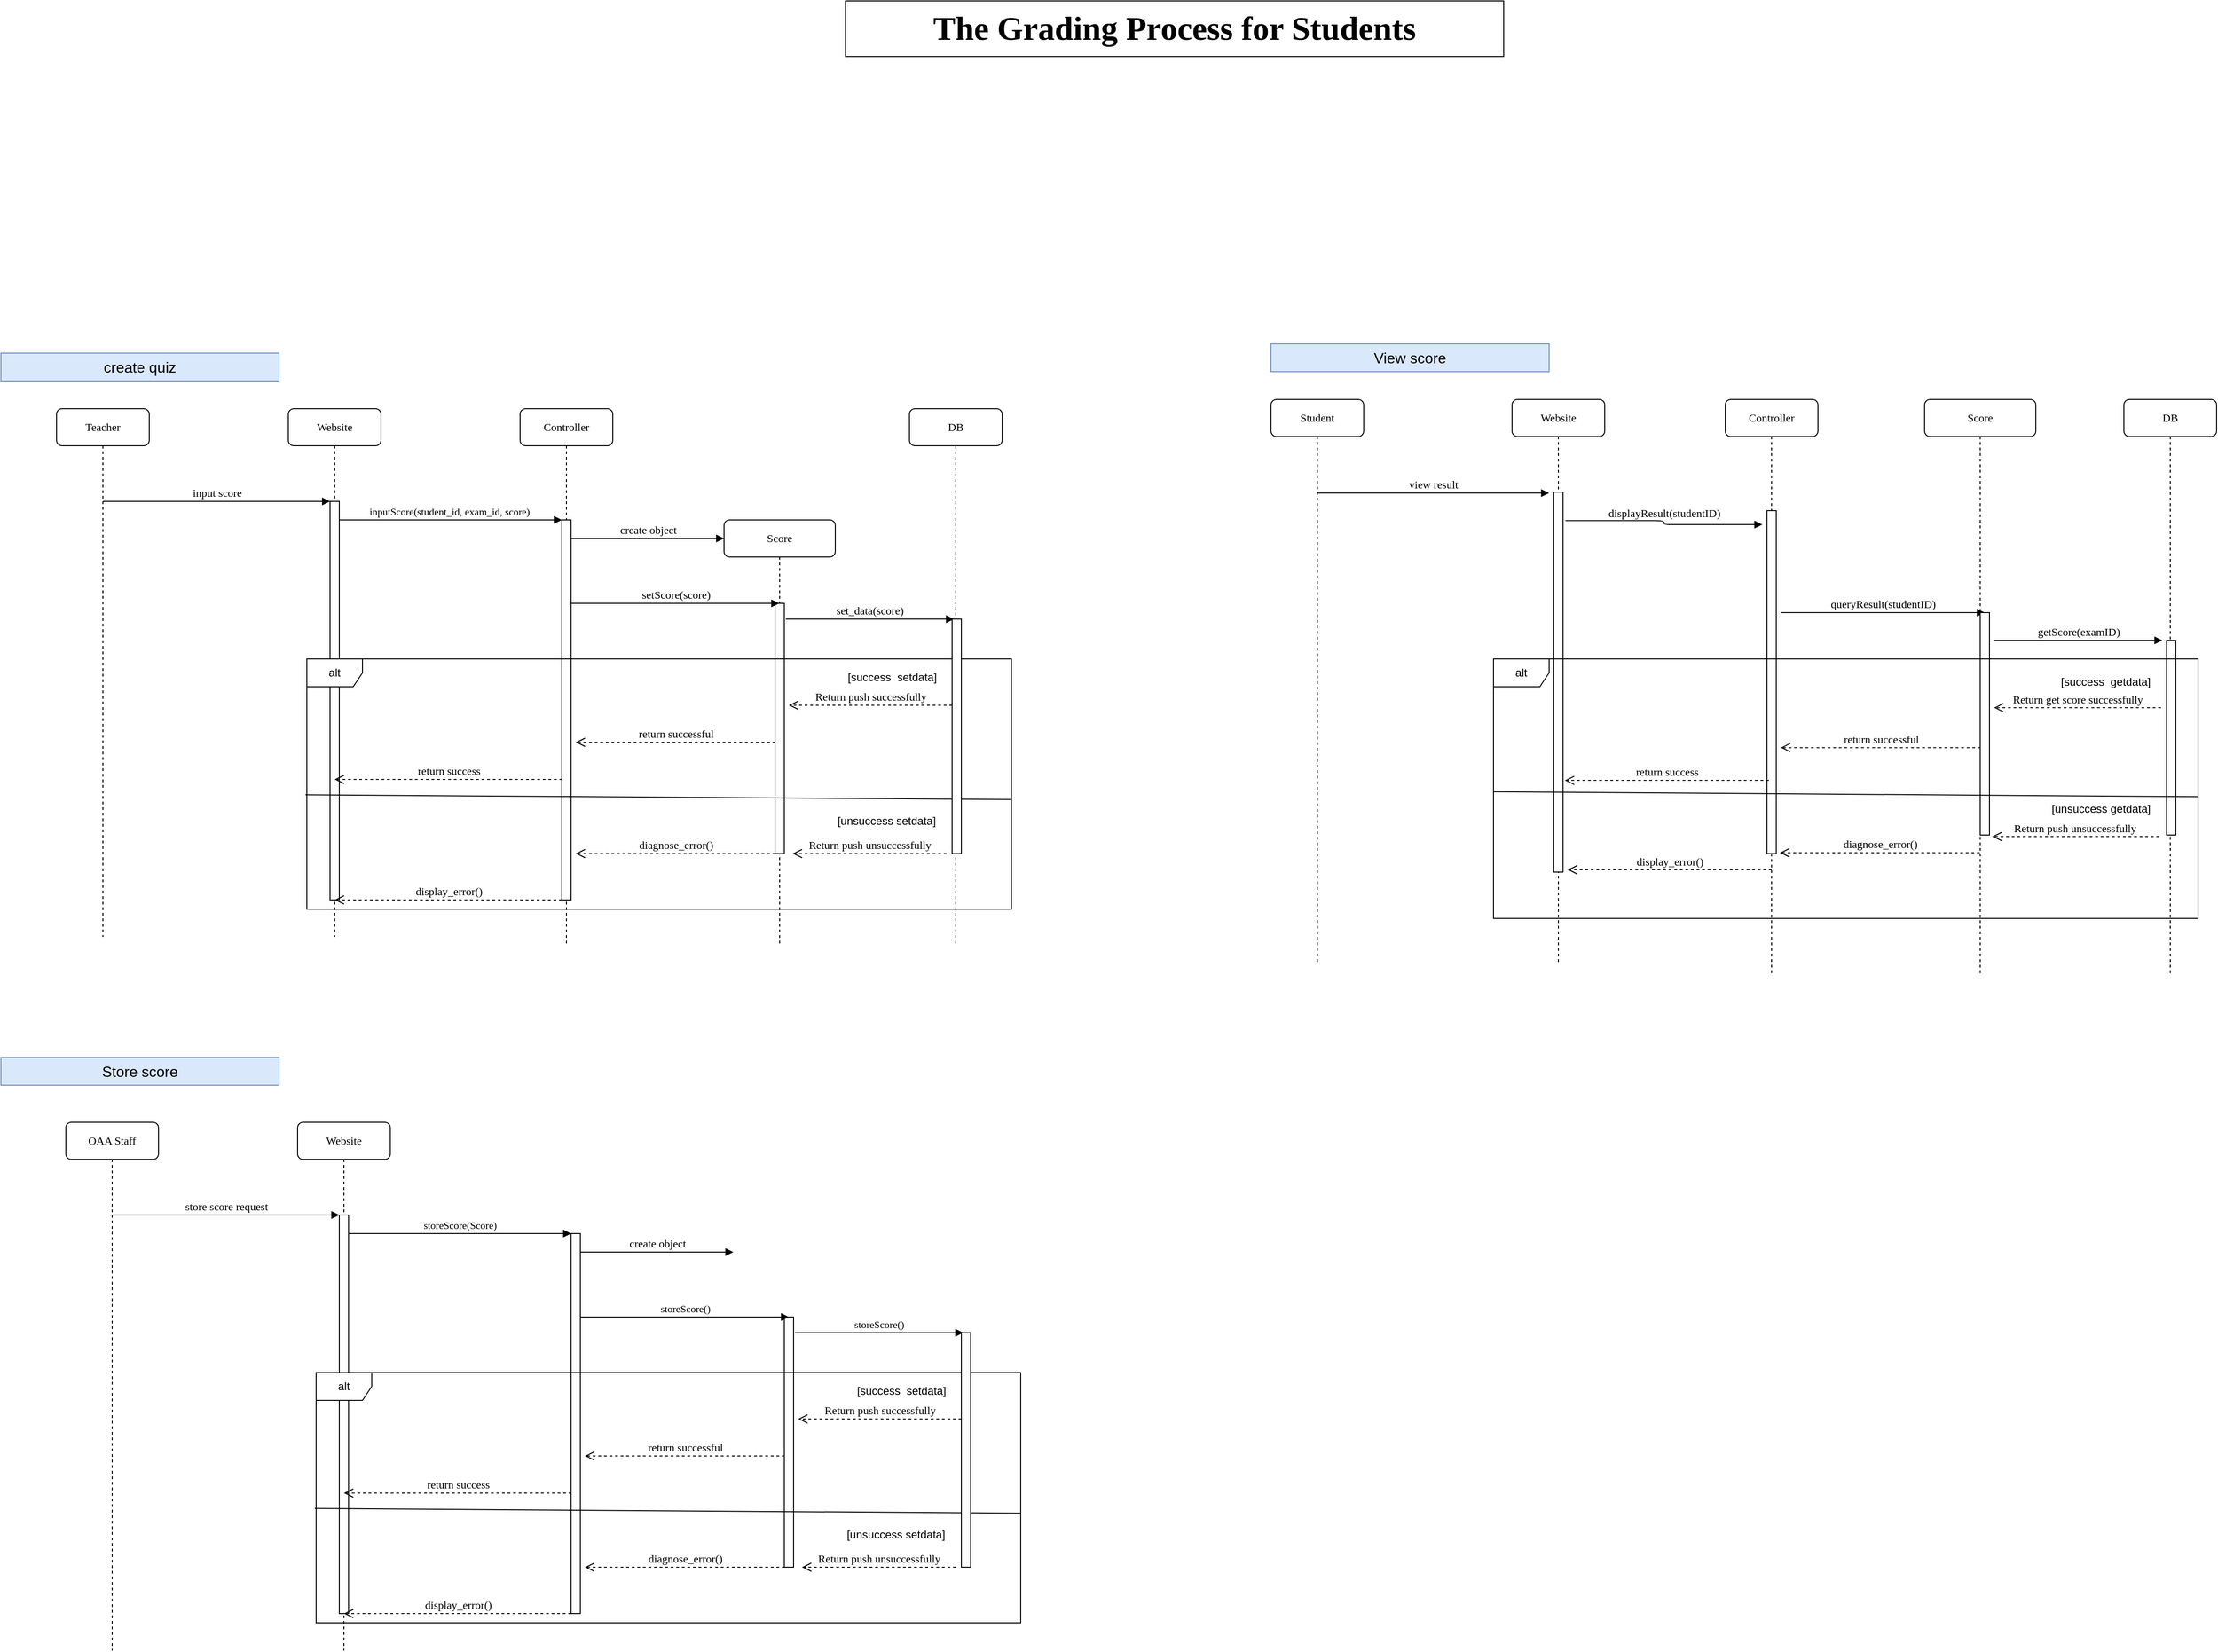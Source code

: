 <mxfile version="24.4.8" type="github">
  <diagram name="Page-1" id="cFuJ968W74X5cimxY6LZ">
    <mxGraphModel dx="2074" dy="-2" grid="1" gridSize="10" guides="1" tooltips="1" connect="1" arrows="1" fold="1" page="1" pageScale="1" pageWidth="850" pageHeight="1100" math="0" shadow="0">
      <root>
        <mxCell id="0" />
        <mxCell id="1" parent="0" />
        <mxCell id="91MKu9oW2MBivNmLfbsO-16" value="Website" style="shape=umlLifeline;perimeter=lifelinePerimeter;whiteSpace=wrap;html=1;container=1;collapsible=0;recursiveResize=0;outlineConnect=0;rounded=1;shadow=0;comic=0;labelBackgroundColor=none;strokeWidth=1;fontFamily=Verdana;fontSize=12;align=center;" vertex="1" parent="1">
          <mxGeometry x="350" y="2380" width="100" height="570" as="geometry" />
        </mxCell>
        <mxCell id="91MKu9oW2MBivNmLfbsO-17" value="" style="html=1;points=[];perimeter=orthogonalPerimeter;rounded=0;shadow=0;comic=0;labelBackgroundColor=none;strokeWidth=1;fontFamily=Verdana;fontSize=12;align=center;" vertex="1" parent="91MKu9oW2MBivNmLfbsO-16">
          <mxGeometry x="45" y="100" width="10" height="430" as="geometry" />
        </mxCell>
        <mxCell id="91MKu9oW2MBivNmLfbsO-18" value="Controller" style="shape=umlLifeline;perimeter=lifelinePerimeter;whiteSpace=wrap;html=1;container=1;collapsible=0;recursiveResize=0;outlineConnect=0;rounded=1;shadow=0;comic=0;labelBackgroundColor=none;strokeWidth=1;fontFamily=Verdana;fontSize=12;align=center;" vertex="1" parent="1">
          <mxGeometry x="600" y="2380" width="100" height="580" as="geometry" />
        </mxCell>
        <mxCell id="91MKu9oW2MBivNmLfbsO-19" value="" style="html=1;points=[];perimeter=orthogonalPerimeter;rounded=0;shadow=0;comic=0;labelBackgroundColor=none;strokeWidth=1;fontFamily=Verdana;fontSize=12;align=center;" vertex="1" parent="91MKu9oW2MBivNmLfbsO-18">
          <mxGeometry x="45" y="120" width="10" height="410" as="geometry" />
        </mxCell>
        <mxCell id="91MKu9oW2MBivNmLfbsO-20" value="Score" style="shape=umlLifeline;perimeter=lifelinePerimeter;whiteSpace=wrap;html=1;container=1;collapsible=0;recursiveResize=0;outlineConnect=0;rounded=1;shadow=0;comic=0;labelBackgroundColor=none;strokeWidth=1;fontFamily=Verdana;fontSize=12;align=center;" vertex="1" parent="1">
          <mxGeometry x="820" y="2500" width="120" height="460" as="geometry" />
        </mxCell>
        <mxCell id="91MKu9oW2MBivNmLfbsO-21" value="" style="html=1;points=[];perimeter=orthogonalPerimeter;rounded=0;shadow=0;comic=0;labelBackgroundColor=none;strokeWidth=1;fontFamily=Verdana;fontSize=12;align=center;" vertex="1" parent="91MKu9oW2MBivNmLfbsO-20">
          <mxGeometry x="55" y="90" width="10" height="270" as="geometry" />
        </mxCell>
        <mxCell id="91MKu9oW2MBivNmLfbsO-22" value="set_data(score)" style="html=1;verticalAlign=bottom;endArrow=block;labelBackgroundColor=none;fontFamily=Verdana;fontSize=12;edgeStyle=elbowEdgeStyle;elbow=vertical;exitX=0.852;exitY=0.001;exitDx=0;exitDy=0;exitPerimeter=0;" edge="1" parent="91MKu9oW2MBivNmLfbsO-20">
          <mxGeometry relative="1" as="geometry">
            <mxPoint x="66.52" y="107.06" as="sourcePoint" />
            <Array as="points" />
            <mxPoint x="248" y="107.251" as="targetPoint" />
          </mxGeometry>
        </mxCell>
        <mxCell id="91MKu9oW2MBivNmLfbsO-23" value="" style="group" connectable="0" vertex="1" parent="91MKu9oW2MBivNmLfbsO-20">
          <mxGeometry x="-450" y="150" width="760" height="270" as="geometry" />
        </mxCell>
        <mxCell id="91MKu9oW2MBivNmLfbsO-24" value="alt" style="shape=umlFrame;whiteSpace=wrap;html=1;pointerEvents=0;" vertex="1" parent="91MKu9oW2MBivNmLfbsO-23">
          <mxGeometry width="760.0" height="270.0" as="geometry" />
        </mxCell>
        <mxCell id="91MKu9oW2MBivNmLfbsO-25" value="[unsuccess setdata]" style="text;html=1;align=center;verticalAlign=middle;resizable=0;points=[];autosize=1;strokeColor=none;fillColor=none;" vertex="1" parent="91MKu9oW2MBivNmLfbsO-23">
          <mxGeometry x="560.004" y="160" width="130" height="30" as="geometry" />
        </mxCell>
        <mxCell id="91MKu9oW2MBivNmLfbsO-26" value="Return push unsuccessfully" style="html=1;verticalAlign=bottom;endArrow=open;dashed=1;endSize=8;labelBackgroundColor=none;fontFamily=Verdana;fontSize=12;edgeStyle=elbowEdgeStyle;elbow=vertical;" edge="1" parent="91MKu9oW2MBivNmLfbsO-23">
          <mxGeometry x="0.004" relative="1" as="geometry">
            <mxPoint x="524.04" y="210" as="targetPoint" />
            <Array as="points">
              <mxPoint x="563.337" y="210.0" />
            </Array>
            <mxPoint x="690.004" y="210.0" as="sourcePoint" />
            <mxPoint as="offset" />
          </mxGeometry>
        </mxCell>
        <mxCell id="91MKu9oW2MBivNmLfbsO-27" value="return successful" style="html=1;verticalAlign=bottom;endArrow=open;dashed=1;endSize=8;labelBackgroundColor=none;fontFamily=Verdana;fontSize=12;edgeStyle=elbowEdgeStyle;elbow=vertical;exitX=0.5;exitY=0.65;exitDx=0;exitDy=0;exitPerimeter=0;" edge="1" parent="91MKu9oW2MBivNmLfbsO-23">
          <mxGeometry relative="1" as="geometry">
            <mxPoint x="290" y="90" as="targetPoint" />
            <Array as="points">
              <mxPoint x="297.545" y="90" />
              <mxPoint x="340.564" y="90" />
            </Array>
            <mxPoint x="505.469" y="90" as="sourcePoint" />
          </mxGeometry>
        </mxCell>
        <mxCell id="91MKu9oW2MBivNmLfbsO-28" value="diagnose_error()" style="html=1;verticalAlign=bottom;endArrow=open;dashed=1;endSize=8;labelBackgroundColor=none;fontFamily=Verdana;fontSize=12;edgeStyle=elbowEdgeStyle;elbow=vertical;exitX=0.5;exitY=0.65;exitDx=0;exitDy=0;exitPerimeter=0;" edge="1" parent="91MKu9oW2MBivNmLfbsO-23">
          <mxGeometry relative="1" as="geometry">
            <mxPoint x="290" y="210" as="targetPoint" />
            <Array as="points">
              <mxPoint x="297.545" y="210" />
              <mxPoint x="340.564" y="210" />
            </Array>
            <mxPoint x="505.469" y="210" as="sourcePoint" />
          </mxGeometry>
        </mxCell>
        <mxCell id="91MKu9oW2MBivNmLfbsO-29" value="" style="endArrow=none;html=1;rounded=0;exitX=-0.002;exitY=0.543;exitDx=0;exitDy=0;exitPerimeter=0;entryX=1;entryY=0.562;entryDx=0;entryDy=0;entryPerimeter=0;" edge="1" parent="91MKu9oW2MBivNmLfbsO-23" source="91MKu9oW2MBivNmLfbsO-24" target="91MKu9oW2MBivNmLfbsO-24">
          <mxGeometry width="50" height="50" relative="1" as="geometry">
            <mxPoint x="230" y="90" as="sourcePoint" />
            <mxPoint x="280" y="40" as="targetPoint" />
          </mxGeometry>
        </mxCell>
        <mxCell id="91MKu9oW2MBivNmLfbsO-30" value="DB" style="shape=umlLifeline;perimeter=lifelinePerimeter;whiteSpace=wrap;html=1;container=1;collapsible=0;recursiveResize=0;outlineConnect=0;rounded=1;shadow=0;comic=0;labelBackgroundColor=none;strokeWidth=1;fontFamily=Verdana;fontSize=12;align=center;" vertex="1" parent="1">
          <mxGeometry x="1020" y="2380" width="100" height="580" as="geometry" />
        </mxCell>
        <mxCell id="91MKu9oW2MBivNmLfbsO-31" value="" style="html=1;points=[];perimeter=orthogonalPerimeter;rounded=0;shadow=0;comic=0;labelBackgroundColor=none;strokeWidth=1;fontFamily=Verdana;fontSize=12;align=center;" vertex="1" parent="91MKu9oW2MBivNmLfbsO-30">
          <mxGeometry x="46" y="227" width="10" height="253" as="geometry" />
        </mxCell>
        <mxCell id="91MKu9oW2MBivNmLfbsO-32" value="[success&amp;nbsp; setdata]" style="text;html=1;align=center;verticalAlign=middle;resizable=0;points=[];autosize=1;strokeColor=none;fillColor=none;" vertex="1" parent="91MKu9oW2MBivNmLfbsO-30">
          <mxGeometry x="-79.005" y="275" width="120" height="30" as="geometry" />
        </mxCell>
        <mxCell id="91MKu9oW2MBivNmLfbsO-33" value="Return push successfully" style="html=1;verticalAlign=bottom;endArrow=open;dashed=1;endSize=8;labelBackgroundColor=none;fontFamily=Verdana;fontSize=12;edgeStyle=elbowEdgeStyle;elbow=vertical;" edge="1" parent="91MKu9oW2MBivNmLfbsO-30">
          <mxGeometry x="0.004" relative="1" as="geometry">
            <mxPoint x="-130" y="320" as="targetPoint" />
            <Array as="points">
              <mxPoint x="-80.665" y="320" />
            </Array>
            <mxPoint x="46.002" y="320" as="sourcePoint" />
            <mxPoint as="offset" />
          </mxGeometry>
        </mxCell>
        <mxCell id="91MKu9oW2MBivNmLfbsO-34" value="Teacher" style="shape=umlLifeline;perimeter=lifelinePerimeter;whiteSpace=wrap;html=1;container=1;collapsible=0;recursiveResize=0;outlineConnect=0;rounded=1;shadow=0;comic=0;labelBackgroundColor=none;strokeWidth=1;fontFamily=Verdana;fontSize=12;align=center;" vertex="1" parent="1">
          <mxGeometry x="100" y="2380" width="100" height="570" as="geometry" />
        </mxCell>
        <mxCell id="91MKu9oW2MBivNmLfbsO-35" value="create object" style="html=1;verticalAlign=bottom;endArrow=block;labelBackgroundColor=none;fontFamily=Verdana;fontSize=12;edgeStyle=elbowEdgeStyle;elbow=vertical;" edge="1" parent="1" source="91MKu9oW2MBivNmLfbsO-19">
          <mxGeometry relative="1" as="geometry">
            <mxPoint x="710" y="2520" as="sourcePoint" />
            <Array as="points">
              <mxPoint x="660" y="2520" />
            </Array>
            <mxPoint x="820" y="2520" as="targetPoint" />
            <mxPoint as="offset" />
          </mxGeometry>
        </mxCell>
        <mxCell id="91MKu9oW2MBivNmLfbsO-36" value="input score" style="html=1;verticalAlign=bottom;endArrow=block;entryX=0;entryY=0;labelBackgroundColor=none;fontFamily=Verdana;fontSize=12;edgeStyle=elbowEdgeStyle;elbow=vertical;" edge="1" parent="1" source="91MKu9oW2MBivNmLfbsO-34" target="91MKu9oW2MBivNmLfbsO-17">
          <mxGeometry x="0.002" relative="1" as="geometry">
            <mxPoint x="155" y="2480.059" as="sourcePoint" />
            <mxPoint as="offset" />
          </mxGeometry>
        </mxCell>
        <mxCell id="91MKu9oW2MBivNmLfbsO-37" value="&lt;font style=&quot;font-size: 11px;&quot;&gt;inputScore(student_id, exam_id, score)&amp;nbsp;&lt;/font&gt;" style="html=1;verticalAlign=bottom;endArrow=block;entryX=0;entryY=0;labelBackgroundColor=none;fontFamily=Verdana;fontSize=12;edgeStyle=elbowEdgeStyle;elbow=vertical;" edge="1" parent="1" source="91MKu9oW2MBivNmLfbsO-17" target="91MKu9oW2MBivNmLfbsO-19">
          <mxGeometry relative="1" as="geometry">
            <mxPoint x="540" y="2500" as="sourcePoint" />
          </mxGeometry>
        </mxCell>
        <mxCell id="91MKu9oW2MBivNmLfbsO-38" value="setScore(score)" style="html=1;verticalAlign=bottom;endArrow=block;labelBackgroundColor=none;fontFamily=Verdana;fontSize=12;edgeStyle=elbowEdgeStyle;elbow=vertical;" edge="1" parent="1" target="91MKu9oW2MBivNmLfbsO-20">
          <mxGeometry relative="1" as="geometry">
            <mxPoint x="655" y="2590" as="sourcePoint" />
            <Array as="points">
              <mxPoint x="660" y="2590" />
            </Array>
            <mxPoint x="820" y="2590" as="targetPoint" />
            <mxPoint as="offset" />
          </mxGeometry>
        </mxCell>
        <mxCell id="91MKu9oW2MBivNmLfbsO-39" value="return success" style="html=1;verticalAlign=bottom;endArrow=open;dashed=1;endSize=8;labelBackgroundColor=none;fontFamily=Verdana;fontSize=12;edgeStyle=elbowEdgeStyle;elbow=vertical;" edge="1" parent="1">
          <mxGeometry relative="1" as="geometry">
            <mxPoint x="400" y="2780" as="targetPoint" />
            <Array as="points">
              <mxPoint x="530.5" y="2780" />
              <mxPoint x="560.5" y="2780" />
            </Array>
            <mxPoint x="645.5" y="2780" as="sourcePoint" />
          </mxGeometry>
        </mxCell>
        <mxCell id="91MKu9oW2MBivNmLfbsO-40" value="display_error()" style="html=1;verticalAlign=bottom;endArrow=open;dashed=1;endSize=8;labelBackgroundColor=none;fontFamily=Verdana;fontSize=12;edgeStyle=elbowEdgeStyle;elbow=vertical;exitX=0.5;exitY=0.65;exitDx=0;exitDy=0;exitPerimeter=0;" edge="1" parent="1" target="91MKu9oW2MBivNmLfbsO-16">
          <mxGeometry relative="1" as="geometry">
            <mxPoint x="425" y="2910" as="targetPoint" />
            <Array as="points">
              <mxPoint x="500" y="2910" />
              <mxPoint x="530" y="2910" />
            </Array>
            <mxPoint x="645" y="2910" as="sourcePoint" />
          </mxGeometry>
        </mxCell>
        <mxCell id="91MKu9oW2MBivNmLfbsO-41" value="Controller" style="shape=umlLifeline;perimeter=lifelinePerimeter;whiteSpace=wrap;html=1;container=1;collapsible=0;recursiveResize=0;outlineConnect=0;rounded=1;shadow=0;comic=0;labelBackgroundColor=none;strokeWidth=1;fontFamily=Verdana;fontSize=12;align=center;" vertex="1" parent="1">
          <mxGeometry x="1900" y="2370" width="100" height="620" as="geometry" />
        </mxCell>
        <mxCell id="91MKu9oW2MBivNmLfbsO-42" value="" style="html=1;points=[];perimeter=orthogonalPerimeter;rounded=0;shadow=0;comic=0;labelBackgroundColor=none;strokeWidth=1;fontFamily=Verdana;fontSize=12;align=center;" vertex="1" parent="91MKu9oW2MBivNmLfbsO-41">
          <mxGeometry x="45" y="120" width="10" height="370" as="geometry" />
        </mxCell>
        <mxCell id="91MKu9oW2MBivNmLfbsO-43" value="Student" style="shape=umlLifeline;perimeter=lifelinePerimeter;whiteSpace=wrap;html=1;container=1;collapsible=0;recursiveResize=0;outlineConnect=0;rounded=1;shadow=0;comic=0;labelBackgroundColor=none;strokeWidth=1;fontFamily=Verdana;fontSize=12;align=center;" vertex="1" parent="1">
          <mxGeometry x="1410" y="2370" width="100" height="610" as="geometry" />
        </mxCell>
        <mxCell id="91MKu9oW2MBivNmLfbsO-44" value="displayResult(studentID)" style="html=1;verticalAlign=bottom;endArrow=block;labelBackgroundColor=none;fontFamily=Verdana;fontSize=12;edgeStyle=elbowEdgeStyle;elbow=horizontal;exitX=1.259;exitY=0.075;exitDx=0;exitDy=0;exitPerimeter=0;" edge="1" parent="1" source="91MKu9oW2MBivNmLfbsO-50">
          <mxGeometry x="-0.002" relative="1" as="geometry">
            <mxPoint x="1700" y="2490.46" as="sourcePoint" />
            <mxPoint x="1940" y="2505" as="targetPoint" />
            <mxPoint as="offset" />
          </mxGeometry>
        </mxCell>
        <mxCell id="91MKu9oW2MBivNmLfbsO-45" value="queryResult(studentID)" style="html=1;verticalAlign=bottom;endArrow=block;entryX=0;entryY=0;labelBackgroundColor=none;fontFamily=Verdana;fontSize=12;edgeStyle=elbowEdgeStyle;elbow=vertical;" edge="1" parent="1">
          <mxGeometry x="-0.003" relative="1" as="geometry">
            <mxPoint x="1960" y="2600" as="sourcePoint" />
            <mxPoint x="2180" y="2600" as="targetPoint" />
            <mxPoint as="offset" />
          </mxGeometry>
        </mxCell>
        <mxCell id="91MKu9oW2MBivNmLfbsO-46" value="view result" style="html=1;verticalAlign=bottom;endArrow=block;labelBackgroundColor=none;fontFamily=Verdana;fontSize=12;edgeStyle=elbowEdgeStyle;elbow=vertical;entryX=-0.008;entryY=0.059;entryDx=0;entryDy=0;entryPerimeter=0;" edge="1" parent="1">
          <mxGeometry x="0.002" relative="1" as="geometry">
            <mxPoint x="1459.667" y="2471" as="sourcePoint" />
            <mxPoint as="offset" />
            <mxPoint x="1709.92" y="2470.47" as="targetPoint" />
            <Array as="points">
              <mxPoint x="1680" y="2471" />
            </Array>
          </mxGeometry>
        </mxCell>
        <mxCell id="91MKu9oW2MBivNmLfbsO-47" value="DB" style="shape=umlLifeline;perimeter=lifelinePerimeter;whiteSpace=wrap;html=1;container=1;collapsible=0;recursiveResize=0;outlineConnect=0;rounded=1;shadow=0;comic=0;labelBackgroundColor=none;strokeWidth=1;fontFamily=Verdana;fontSize=12;align=center;" vertex="1" parent="1">
          <mxGeometry x="2330" y="2370" width="100" height="620" as="geometry" />
        </mxCell>
        <mxCell id="91MKu9oW2MBivNmLfbsO-48" value="" style="html=1;points=[];perimeter=orthogonalPerimeter;rounded=0;shadow=0;comic=0;labelBackgroundColor=none;strokeWidth=1;fontFamily=Verdana;fontSize=12;align=center;" vertex="1" parent="91MKu9oW2MBivNmLfbsO-47">
          <mxGeometry x="46" y="260" width="10" height="210" as="geometry" />
        </mxCell>
        <mxCell id="91MKu9oW2MBivNmLfbsO-49" value="Website" style="shape=umlLifeline;perimeter=lifelinePerimeter;whiteSpace=wrap;html=1;container=1;collapsible=0;recursiveResize=0;outlineConnect=0;rounded=1;shadow=0;comic=0;labelBackgroundColor=none;strokeWidth=1;fontFamily=Verdana;fontSize=12;align=center;" vertex="1" parent="1">
          <mxGeometry x="1670" y="2370" width="100" height="610" as="geometry" />
        </mxCell>
        <mxCell id="91MKu9oW2MBivNmLfbsO-50" value="" style="html=1;points=[];perimeter=orthogonalPerimeter;rounded=0;shadow=0;comic=0;labelBackgroundColor=none;strokeWidth=1;fontFamily=Verdana;fontSize=12;align=center;" vertex="1" parent="91MKu9oW2MBivNmLfbsO-49">
          <mxGeometry x="45" y="100" width="10" height="410" as="geometry" />
        </mxCell>
        <mxCell id="91MKu9oW2MBivNmLfbsO-51" value="Score" style="shape=umlLifeline;perimeter=lifelinePerimeter;whiteSpace=wrap;html=1;container=1;collapsible=0;recursiveResize=0;outlineConnect=0;rounded=1;shadow=0;comic=0;labelBackgroundColor=none;strokeWidth=1;fontFamily=Verdana;fontSize=12;align=center;" vertex="1" parent="1">
          <mxGeometry x="2115" y="2370" width="120" height="620" as="geometry" />
        </mxCell>
        <mxCell id="91MKu9oW2MBivNmLfbsO-52" value="" style="html=1;points=[];perimeter=orthogonalPerimeter;rounded=0;shadow=0;comic=0;labelBackgroundColor=none;strokeWidth=1;fontFamily=Verdana;fontSize=12;align=center;" vertex="1" parent="91MKu9oW2MBivNmLfbsO-51">
          <mxGeometry x="60" y="230" width="10" height="240" as="geometry" />
        </mxCell>
        <mxCell id="91MKu9oW2MBivNmLfbsO-53" value="getScore(examID)" style="html=1;verticalAlign=bottom;endArrow=block;labelBackgroundColor=none;fontFamily=Verdana;fontSize=12;edgeStyle=elbowEdgeStyle;elbow=vertical;exitX=0.852;exitY=0.001;exitDx=0;exitDy=0;exitPerimeter=0;" edge="1" parent="1">
          <mxGeometry x="-0.003" relative="1" as="geometry">
            <mxPoint x="2190.0" y="2630" as="sourcePoint" />
            <Array as="points" />
            <mxPoint x="2371.48" y="2630.191" as="targetPoint" />
            <mxPoint as="offset" />
          </mxGeometry>
        </mxCell>
        <mxCell id="91MKu9oW2MBivNmLfbsO-54" value="" style="group" connectable="0" vertex="1" parent="1">
          <mxGeometry x="1650" y="2650" width="760" height="280" as="geometry" />
        </mxCell>
        <mxCell id="91MKu9oW2MBivNmLfbsO-55" value="alt" style="shape=umlFrame;whiteSpace=wrap;html=1;pointerEvents=0;" vertex="1" parent="91MKu9oW2MBivNmLfbsO-54">
          <mxGeometry width="760.0" height="280.0" as="geometry" />
        </mxCell>
        <mxCell id="91MKu9oW2MBivNmLfbsO-56" value="[unsuccess getdata]" style="text;html=1;align=center;verticalAlign=middle;resizable=0;points=[];autosize=1;strokeColor=none;fillColor=none;" vertex="1" parent="91MKu9oW2MBivNmLfbsO-54">
          <mxGeometry x="589.994" y="147.0" width="130" height="30" as="geometry" />
        </mxCell>
        <mxCell id="91MKu9oW2MBivNmLfbsO-57" value="Return push unsuccessfully" style="html=1;verticalAlign=bottom;endArrow=open;dashed=1;endSize=8;labelBackgroundColor=none;fontFamily=Verdana;fontSize=12;edgeStyle=elbowEdgeStyle;elbow=vertical;" edge="1" parent="91MKu9oW2MBivNmLfbsO-54">
          <mxGeometry x="0.004" relative="1" as="geometry">
            <mxPoint x="538" y="191.625" as="targetPoint" />
            <Array as="points">
              <mxPoint x="591.327" y="191.624" />
            </Array>
            <mxPoint x="717.994" y="191.624" as="sourcePoint" />
            <mxPoint as="offset" />
          </mxGeometry>
        </mxCell>
        <mxCell id="91MKu9oW2MBivNmLfbsO-58" value="return successful" style="html=1;verticalAlign=bottom;endArrow=open;dashed=1;endSize=8;labelBackgroundColor=none;fontFamily=Verdana;fontSize=12;edgeStyle=elbowEdgeStyle;elbow=vertical;exitX=0.5;exitY=0.65;exitDx=0;exitDy=0;exitPerimeter=0;" edge="1" parent="91MKu9oW2MBivNmLfbsO-54">
          <mxGeometry relative="1" as="geometry">
            <mxPoint x="310" y="95.699" as="targetPoint" />
            <Array as="points">
              <mxPoint x="317.545" y="95.699" />
              <mxPoint x="360.564" y="95.699" />
            </Array>
            <mxPoint x="525.469" y="95.699" as="sourcePoint" />
          </mxGeometry>
        </mxCell>
        <mxCell id="91MKu9oW2MBivNmLfbsO-59" value="diagnose_error()" style="html=1;verticalAlign=bottom;endArrow=open;dashed=1;endSize=8;labelBackgroundColor=none;fontFamily=Verdana;fontSize=12;edgeStyle=elbowEdgeStyle;elbow=vertical;exitX=0.5;exitY=0.65;exitDx=0;exitDy=0;exitPerimeter=0;" edge="1" parent="91MKu9oW2MBivNmLfbsO-54">
          <mxGeometry relative="1" as="geometry">
            <mxPoint x="309" y="209.124" as="targetPoint" />
            <Array as="points">
              <mxPoint x="316.545" y="209.124" />
              <mxPoint x="359.564" y="209.124" />
            </Array>
            <mxPoint x="524.469" y="209.124" as="sourcePoint" />
          </mxGeometry>
        </mxCell>
        <mxCell id="91MKu9oW2MBivNmLfbsO-60" value="[success&amp;nbsp; getdata]" style="text;html=1;align=center;verticalAlign=middle;resizable=0;points=[];autosize=1;strokeColor=none;fillColor=none;" vertex="1" parent="91MKu9oW2MBivNmLfbsO-54">
          <mxGeometry x="599.995" y="10.37" width="120" height="30" as="geometry" />
        </mxCell>
        <mxCell id="91MKu9oW2MBivNmLfbsO-61" value="Return get score successfully" style="html=1;verticalAlign=bottom;endArrow=open;dashed=1;endSize=8;labelBackgroundColor=none;fontFamily=Verdana;fontSize=12;edgeStyle=elbowEdgeStyle;elbow=vertical;" edge="1" parent="91MKu9oW2MBivNmLfbsO-54">
          <mxGeometry x="0.004" relative="1" as="geometry">
            <mxPoint x="540" y="52.5" as="targetPoint" />
            <Array as="points">
              <mxPoint x="635" y="52.597" />
            </Array>
            <mxPoint x="720" y="52.597" as="sourcePoint" />
            <mxPoint as="offset" />
          </mxGeometry>
        </mxCell>
        <mxCell id="91MKu9oW2MBivNmLfbsO-62" value="return success" style="html=1;verticalAlign=bottom;endArrow=open;dashed=1;endSize=8;labelBackgroundColor=none;fontFamily=Verdana;fontSize=12;edgeStyle=elbowEdgeStyle;elbow=horizontal;" edge="1" parent="91MKu9oW2MBivNmLfbsO-54">
          <mxGeometry relative="1" as="geometry">
            <mxPoint x="77" y="131.056" as="targetPoint" />
            <Array as="points">
              <mxPoint x="182" y="131.056" />
              <mxPoint x="212" y="131.056" />
            </Array>
            <mxPoint x="297" y="131.056" as="sourcePoint" />
          </mxGeometry>
        </mxCell>
        <mxCell id="91MKu9oW2MBivNmLfbsO-63" value="display_error()" style="html=1;verticalAlign=bottom;endArrow=open;dashed=1;endSize=8;labelBackgroundColor=none;fontFamily=Verdana;fontSize=12;edgeStyle=elbowEdgeStyle;elbow=vertical;" edge="1" parent="91MKu9oW2MBivNmLfbsO-54">
          <mxGeometry relative="1" as="geometry">
            <mxPoint x="80" y="227.5" as="targetPoint" />
            <Array as="points">
              <mxPoint x="170" y="227.5" />
              <mxPoint x="200" y="227.5" />
            </Array>
            <mxPoint x="300" y="227.5" as="sourcePoint" />
          </mxGeometry>
        </mxCell>
        <mxCell id="91MKu9oW2MBivNmLfbsO-64" value="" style="endArrow=none;html=1;rounded=0;exitX=0;exitY=0.512;exitDx=0;exitDy=0;exitPerimeter=0;entryX=1;entryY=0.531;entryDx=0;entryDy=0;entryPerimeter=0;" edge="1" parent="91MKu9oW2MBivNmLfbsO-54" source="91MKu9oW2MBivNmLfbsO-55" target="91MKu9oW2MBivNmLfbsO-55">
          <mxGeometry width="50" height="50" relative="1" as="geometry">
            <mxPoint y="122.5" as="sourcePoint" />
            <mxPoint x="760" y="157.5" as="targetPoint" />
          </mxGeometry>
        </mxCell>
        <mxCell id="91MKu9oW2MBivNmLfbsO-65" value="&lt;span style=&quot;font-size: 16px;&quot;&gt;create quiz&lt;/span&gt;" style="text;html=1;align=center;verticalAlign=middle;whiteSpace=wrap;rounded=0;fillColor=#dae8fc;strokeColor=#6c8ebf;" vertex="1" parent="1">
          <mxGeometry x="40" y="2320" width="300" height="30" as="geometry" />
        </mxCell>
        <mxCell id="91MKu9oW2MBivNmLfbsO-66" value="&lt;span style=&quot;font-size: 16px;&quot;&gt;View score&lt;/span&gt;" style="text;html=1;align=center;verticalAlign=middle;whiteSpace=wrap;rounded=0;fillColor=#dae8fc;strokeColor=#6c8ebf;" vertex="1" parent="1">
          <mxGeometry x="1410" y="2310" width="300" height="30" as="geometry" />
        </mxCell>
        <mxCell id="91MKu9oW2MBivNmLfbsO-67" value="&lt;span style=&quot;font-size: 16px;&quot;&gt;Store score&lt;/span&gt;" style="text;html=1;align=center;verticalAlign=middle;whiteSpace=wrap;rounded=0;fillColor=#dae8fc;strokeColor=#6c8ebf;" vertex="1" parent="1">
          <mxGeometry x="40" y="3080" width="300" height="30" as="geometry" />
        </mxCell>
        <mxCell id="91MKu9oW2MBivNmLfbsO-68" value="Website" style="shape=umlLifeline;perimeter=lifelinePerimeter;whiteSpace=wrap;html=1;container=1;collapsible=0;recursiveResize=0;outlineConnect=0;rounded=1;shadow=0;comic=0;labelBackgroundColor=none;strokeWidth=1;fontFamily=Verdana;fontSize=12;align=center;" vertex="1" parent="1">
          <mxGeometry x="360" y="3150" width="100" height="570" as="geometry" />
        </mxCell>
        <mxCell id="91MKu9oW2MBivNmLfbsO-69" value="" style="html=1;points=[];perimeter=orthogonalPerimeter;rounded=0;shadow=0;comic=0;labelBackgroundColor=none;strokeWidth=1;fontFamily=Verdana;fontSize=12;align=center;" vertex="1" parent="91MKu9oW2MBivNmLfbsO-68">
          <mxGeometry x="45" y="100" width="10" height="430" as="geometry" />
        </mxCell>
        <mxCell id="91MKu9oW2MBivNmLfbsO-70" value="" style="html=1;points=[];perimeter=orthogonalPerimeter;rounded=0;shadow=0;comic=0;labelBackgroundColor=none;strokeWidth=1;fontFamily=Verdana;fontSize=12;align=center;" vertex="1" parent="1">
          <mxGeometry x="655" y="3270" width="10" height="410" as="geometry" />
        </mxCell>
        <mxCell id="91MKu9oW2MBivNmLfbsO-71" value="" style="html=1;points=[];perimeter=orthogonalPerimeter;rounded=0;shadow=0;comic=0;labelBackgroundColor=none;strokeWidth=1;fontFamily=Verdana;fontSize=12;align=center;" vertex="1" parent="1">
          <mxGeometry x="885" y="3360" width="10" height="270" as="geometry" />
        </mxCell>
        <mxCell id="91MKu9oW2MBivNmLfbsO-72" value="&lt;span style=&quot;font-size: 11px;&quot;&gt;storeScore()&lt;/span&gt;" style="html=1;verticalAlign=bottom;endArrow=block;labelBackgroundColor=none;fontFamily=Verdana;fontSize=12;edgeStyle=elbowEdgeStyle;elbow=vertical;exitX=0.852;exitY=0.001;exitDx=0;exitDy=0;exitPerimeter=0;" edge="1" parent="1">
          <mxGeometry relative="1" as="geometry">
            <mxPoint x="896.52" y="3377.06" as="sourcePoint" />
            <Array as="points" />
            <mxPoint x="1078" y="3377.251" as="targetPoint" />
          </mxGeometry>
        </mxCell>
        <mxCell id="91MKu9oW2MBivNmLfbsO-73" value="" style="group" connectable="0" vertex="1" parent="1">
          <mxGeometry x="380" y="3420" width="760" height="270" as="geometry" />
        </mxCell>
        <mxCell id="91MKu9oW2MBivNmLfbsO-74" value="alt" style="shape=umlFrame;whiteSpace=wrap;html=1;pointerEvents=0;" vertex="1" parent="91MKu9oW2MBivNmLfbsO-73">
          <mxGeometry width="760.0" height="270.0" as="geometry" />
        </mxCell>
        <mxCell id="91MKu9oW2MBivNmLfbsO-75" value="[unsuccess setdata]" style="text;html=1;align=center;verticalAlign=middle;resizable=0;points=[];autosize=1;strokeColor=none;fillColor=none;" vertex="1" parent="91MKu9oW2MBivNmLfbsO-73">
          <mxGeometry x="560.004" y="160" width="130" height="30" as="geometry" />
        </mxCell>
        <mxCell id="91MKu9oW2MBivNmLfbsO-76" value="Return push unsuccessfully" style="html=1;verticalAlign=bottom;endArrow=open;dashed=1;endSize=8;labelBackgroundColor=none;fontFamily=Verdana;fontSize=12;edgeStyle=elbowEdgeStyle;elbow=vertical;" edge="1" parent="91MKu9oW2MBivNmLfbsO-73">
          <mxGeometry x="0.004" relative="1" as="geometry">
            <mxPoint x="524.04" y="210" as="targetPoint" />
            <Array as="points">
              <mxPoint x="563.337" y="210.0" />
            </Array>
            <mxPoint x="690.004" y="210.0" as="sourcePoint" />
            <mxPoint as="offset" />
          </mxGeometry>
        </mxCell>
        <mxCell id="91MKu9oW2MBivNmLfbsO-77" value="return successful" style="html=1;verticalAlign=bottom;endArrow=open;dashed=1;endSize=8;labelBackgroundColor=none;fontFamily=Verdana;fontSize=12;edgeStyle=elbowEdgeStyle;elbow=vertical;exitX=0.5;exitY=0.65;exitDx=0;exitDy=0;exitPerimeter=0;" edge="1" parent="91MKu9oW2MBivNmLfbsO-73">
          <mxGeometry relative="1" as="geometry">
            <mxPoint x="290" y="90" as="targetPoint" />
            <Array as="points">
              <mxPoint x="297.545" y="90" />
              <mxPoint x="340.564" y="90" />
            </Array>
            <mxPoint x="505.469" y="90" as="sourcePoint" />
          </mxGeometry>
        </mxCell>
        <mxCell id="91MKu9oW2MBivNmLfbsO-78" value="diagnose_error()" style="html=1;verticalAlign=bottom;endArrow=open;dashed=1;endSize=8;labelBackgroundColor=none;fontFamily=Verdana;fontSize=12;edgeStyle=elbowEdgeStyle;elbow=vertical;exitX=0.5;exitY=0.65;exitDx=0;exitDy=0;exitPerimeter=0;" edge="1" parent="91MKu9oW2MBivNmLfbsO-73">
          <mxGeometry relative="1" as="geometry">
            <mxPoint x="290" y="210" as="targetPoint" />
            <Array as="points">
              <mxPoint x="297.545" y="210" />
              <mxPoint x="340.564" y="210" />
            </Array>
            <mxPoint x="505.469" y="210" as="sourcePoint" />
          </mxGeometry>
        </mxCell>
        <mxCell id="91MKu9oW2MBivNmLfbsO-79" value="" style="endArrow=none;html=1;rounded=0;exitX=-0.002;exitY=0.543;exitDx=0;exitDy=0;exitPerimeter=0;entryX=1;entryY=0.562;entryDx=0;entryDy=0;entryPerimeter=0;" edge="1" parent="91MKu9oW2MBivNmLfbsO-73" source="91MKu9oW2MBivNmLfbsO-74" target="91MKu9oW2MBivNmLfbsO-74">
          <mxGeometry width="50" height="50" relative="1" as="geometry">
            <mxPoint x="230" y="90" as="sourcePoint" />
            <mxPoint x="280" y="40" as="targetPoint" />
          </mxGeometry>
        </mxCell>
        <mxCell id="91MKu9oW2MBivNmLfbsO-80" value="" style="html=1;points=[];perimeter=orthogonalPerimeter;rounded=0;shadow=0;comic=0;labelBackgroundColor=none;strokeWidth=1;fontFamily=Verdana;fontSize=12;align=center;" vertex="1" parent="1">
          <mxGeometry x="1076" y="3377" width="10" height="253" as="geometry" />
        </mxCell>
        <mxCell id="91MKu9oW2MBivNmLfbsO-81" value="[success&amp;nbsp; setdata]" style="text;html=1;align=center;verticalAlign=middle;resizable=0;points=[];autosize=1;strokeColor=none;fillColor=none;" vertex="1" parent="1">
          <mxGeometry x="950.995" y="3425" width="120" height="30" as="geometry" />
        </mxCell>
        <mxCell id="91MKu9oW2MBivNmLfbsO-82" value="Return push successfully" style="html=1;verticalAlign=bottom;endArrow=open;dashed=1;endSize=8;labelBackgroundColor=none;fontFamily=Verdana;fontSize=12;edgeStyle=elbowEdgeStyle;elbow=vertical;" edge="1" parent="1">
          <mxGeometry x="0.004" relative="1" as="geometry">
            <mxPoint x="900" y="3470" as="targetPoint" />
            <Array as="points">
              <mxPoint x="949.335" y="3470" />
            </Array>
            <mxPoint x="1076.002" y="3470" as="sourcePoint" />
            <mxPoint as="offset" />
          </mxGeometry>
        </mxCell>
        <mxCell id="91MKu9oW2MBivNmLfbsO-83" value="OAA Staff" style="shape=umlLifeline;perimeter=lifelinePerimeter;whiteSpace=wrap;html=1;container=1;collapsible=0;recursiveResize=0;outlineConnect=0;rounded=1;shadow=0;comic=0;labelBackgroundColor=none;strokeWidth=1;fontFamily=Verdana;fontSize=12;align=center;" vertex="1" parent="1">
          <mxGeometry x="110" y="3150" width="100" height="570" as="geometry" />
        </mxCell>
        <mxCell id="91MKu9oW2MBivNmLfbsO-84" value="create object" style="html=1;verticalAlign=bottom;endArrow=block;labelBackgroundColor=none;fontFamily=Verdana;fontSize=12;edgeStyle=elbowEdgeStyle;elbow=vertical;" edge="1" parent="1" source="91MKu9oW2MBivNmLfbsO-70">
          <mxGeometry relative="1" as="geometry">
            <mxPoint x="720" y="3290" as="sourcePoint" />
            <Array as="points">
              <mxPoint x="670" y="3290" />
            </Array>
            <mxPoint x="830" y="3290" as="targetPoint" />
            <mxPoint as="offset" />
          </mxGeometry>
        </mxCell>
        <mxCell id="91MKu9oW2MBivNmLfbsO-85" value="store score request" style="html=1;verticalAlign=bottom;endArrow=block;entryX=0;entryY=0;labelBackgroundColor=none;fontFamily=Verdana;fontSize=12;edgeStyle=elbowEdgeStyle;elbow=vertical;" edge="1" parent="1" source="91MKu9oW2MBivNmLfbsO-83" target="91MKu9oW2MBivNmLfbsO-69">
          <mxGeometry x="0.002" relative="1" as="geometry">
            <mxPoint x="165" y="3250.059" as="sourcePoint" />
            <mxPoint as="offset" />
          </mxGeometry>
        </mxCell>
        <mxCell id="91MKu9oW2MBivNmLfbsO-86" value="&lt;font style=&quot;font-size: 11px;&quot;&gt;storeScore(Score)&lt;/font&gt;" style="html=1;verticalAlign=bottom;endArrow=block;entryX=0;entryY=0;labelBackgroundColor=none;fontFamily=Verdana;fontSize=12;edgeStyle=elbowEdgeStyle;elbow=vertical;" edge="1" parent="1" source="91MKu9oW2MBivNmLfbsO-69" target="91MKu9oW2MBivNmLfbsO-70">
          <mxGeometry relative="1" as="geometry">
            <mxPoint x="550" y="3270" as="sourcePoint" />
          </mxGeometry>
        </mxCell>
        <mxCell id="91MKu9oW2MBivNmLfbsO-87" value="&lt;span style=&quot;font-size: 11px;&quot;&gt;storeScore()&lt;/span&gt;" style="html=1;verticalAlign=bottom;endArrow=block;labelBackgroundColor=none;fontFamily=Verdana;fontSize=12;edgeStyle=elbowEdgeStyle;elbow=vertical;" edge="1" parent="1">
          <mxGeometry relative="1" as="geometry">
            <mxPoint x="665" y="3360" as="sourcePoint" />
            <Array as="points">
              <mxPoint x="670" y="3360" />
            </Array>
            <mxPoint x="890" y="3360" as="targetPoint" />
            <mxPoint as="offset" />
          </mxGeometry>
        </mxCell>
        <mxCell id="91MKu9oW2MBivNmLfbsO-88" value="return success" style="html=1;verticalAlign=bottom;endArrow=open;dashed=1;endSize=8;labelBackgroundColor=none;fontFamily=Verdana;fontSize=12;edgeStyle=elbowEdgeStyle;elbow=vertical;" edge="1" parent="1">
          <mxGeometry relative="1" as="geometry">
            <mxPoint x="410" y="3550" as="targetPoint" />
            <Array as="points">
              <mxPoint x="540.5" y="3550" />
              <mxPoint x="570.5" y="3550" />
            </Array>
            <mxPoint x="655.5" y="3550" as="sourcePoint" />
          </mxGeometry>
        </mxCell>
        <mxCell id="91MKu9oW2MBivNmLfbsO-89" value="display_error()" style="html=1;verticalAlign=bottom;endArrow=open;dashed=1;endSize=8;labelBackgroundColor=none;fontFamily=Verdana;fontSize=12;edgeStyle=elbowEdgeStyle;elbow=vertical;exitX=0.5;exitY=0.65;exitDx=0;exitDy=0;exitPerimeter=0;" edge="1" parent="1" target="91MKu9oW2MBivNmLfbsO-68">
          <mxGeometry relative="1" as="geometry">
            <mxPoint x="435" y="3680" as="targetPoint" />
            <Array as="points">
              <mxPoint x="510" y="3680" />
              <mxPoint x="540" y="3680" />
            </Array>
            <mxPoint x="655" y="3680" as="sourcePoint" />
          </mxGeometry>
        </mxCell>
        <mxCell id="91MKu9oW2MBivNmLfbsO-90" value="&lt;span id=&quot;docs-internal-guid-29d08b89-7fff-82bc-47a9-3291db8a9fa2&quot;&gt;&lt;span style=&quot;font-family: &amp;quot;Times New Roman&amp;quot;, serif; background-color: transparent; font-weight: 700; font-variant-numeric: normal; font-variant-east-asian: normal; font-variant-alternates: normal; font-variant-position: normal; vertical-align: baseline; white-space-collapse: preserve;&quot;&gt;&lt;font style=&quot;font-size: 36px;&quot;&gt;The Grading Process for Students&lt;/font&gt;&lt;/span&gt;&lt;/span&gt;" style="rounded=0;whiteSpace=wrap;html=1;" vertex="1" parent="1">
          <mxGeometry x="951" y="1940" width="710" height="60" as="geometry" />
        </mxCell>
      </root>
    </mxGraphModel>
  </diagram>
</mxfile>
